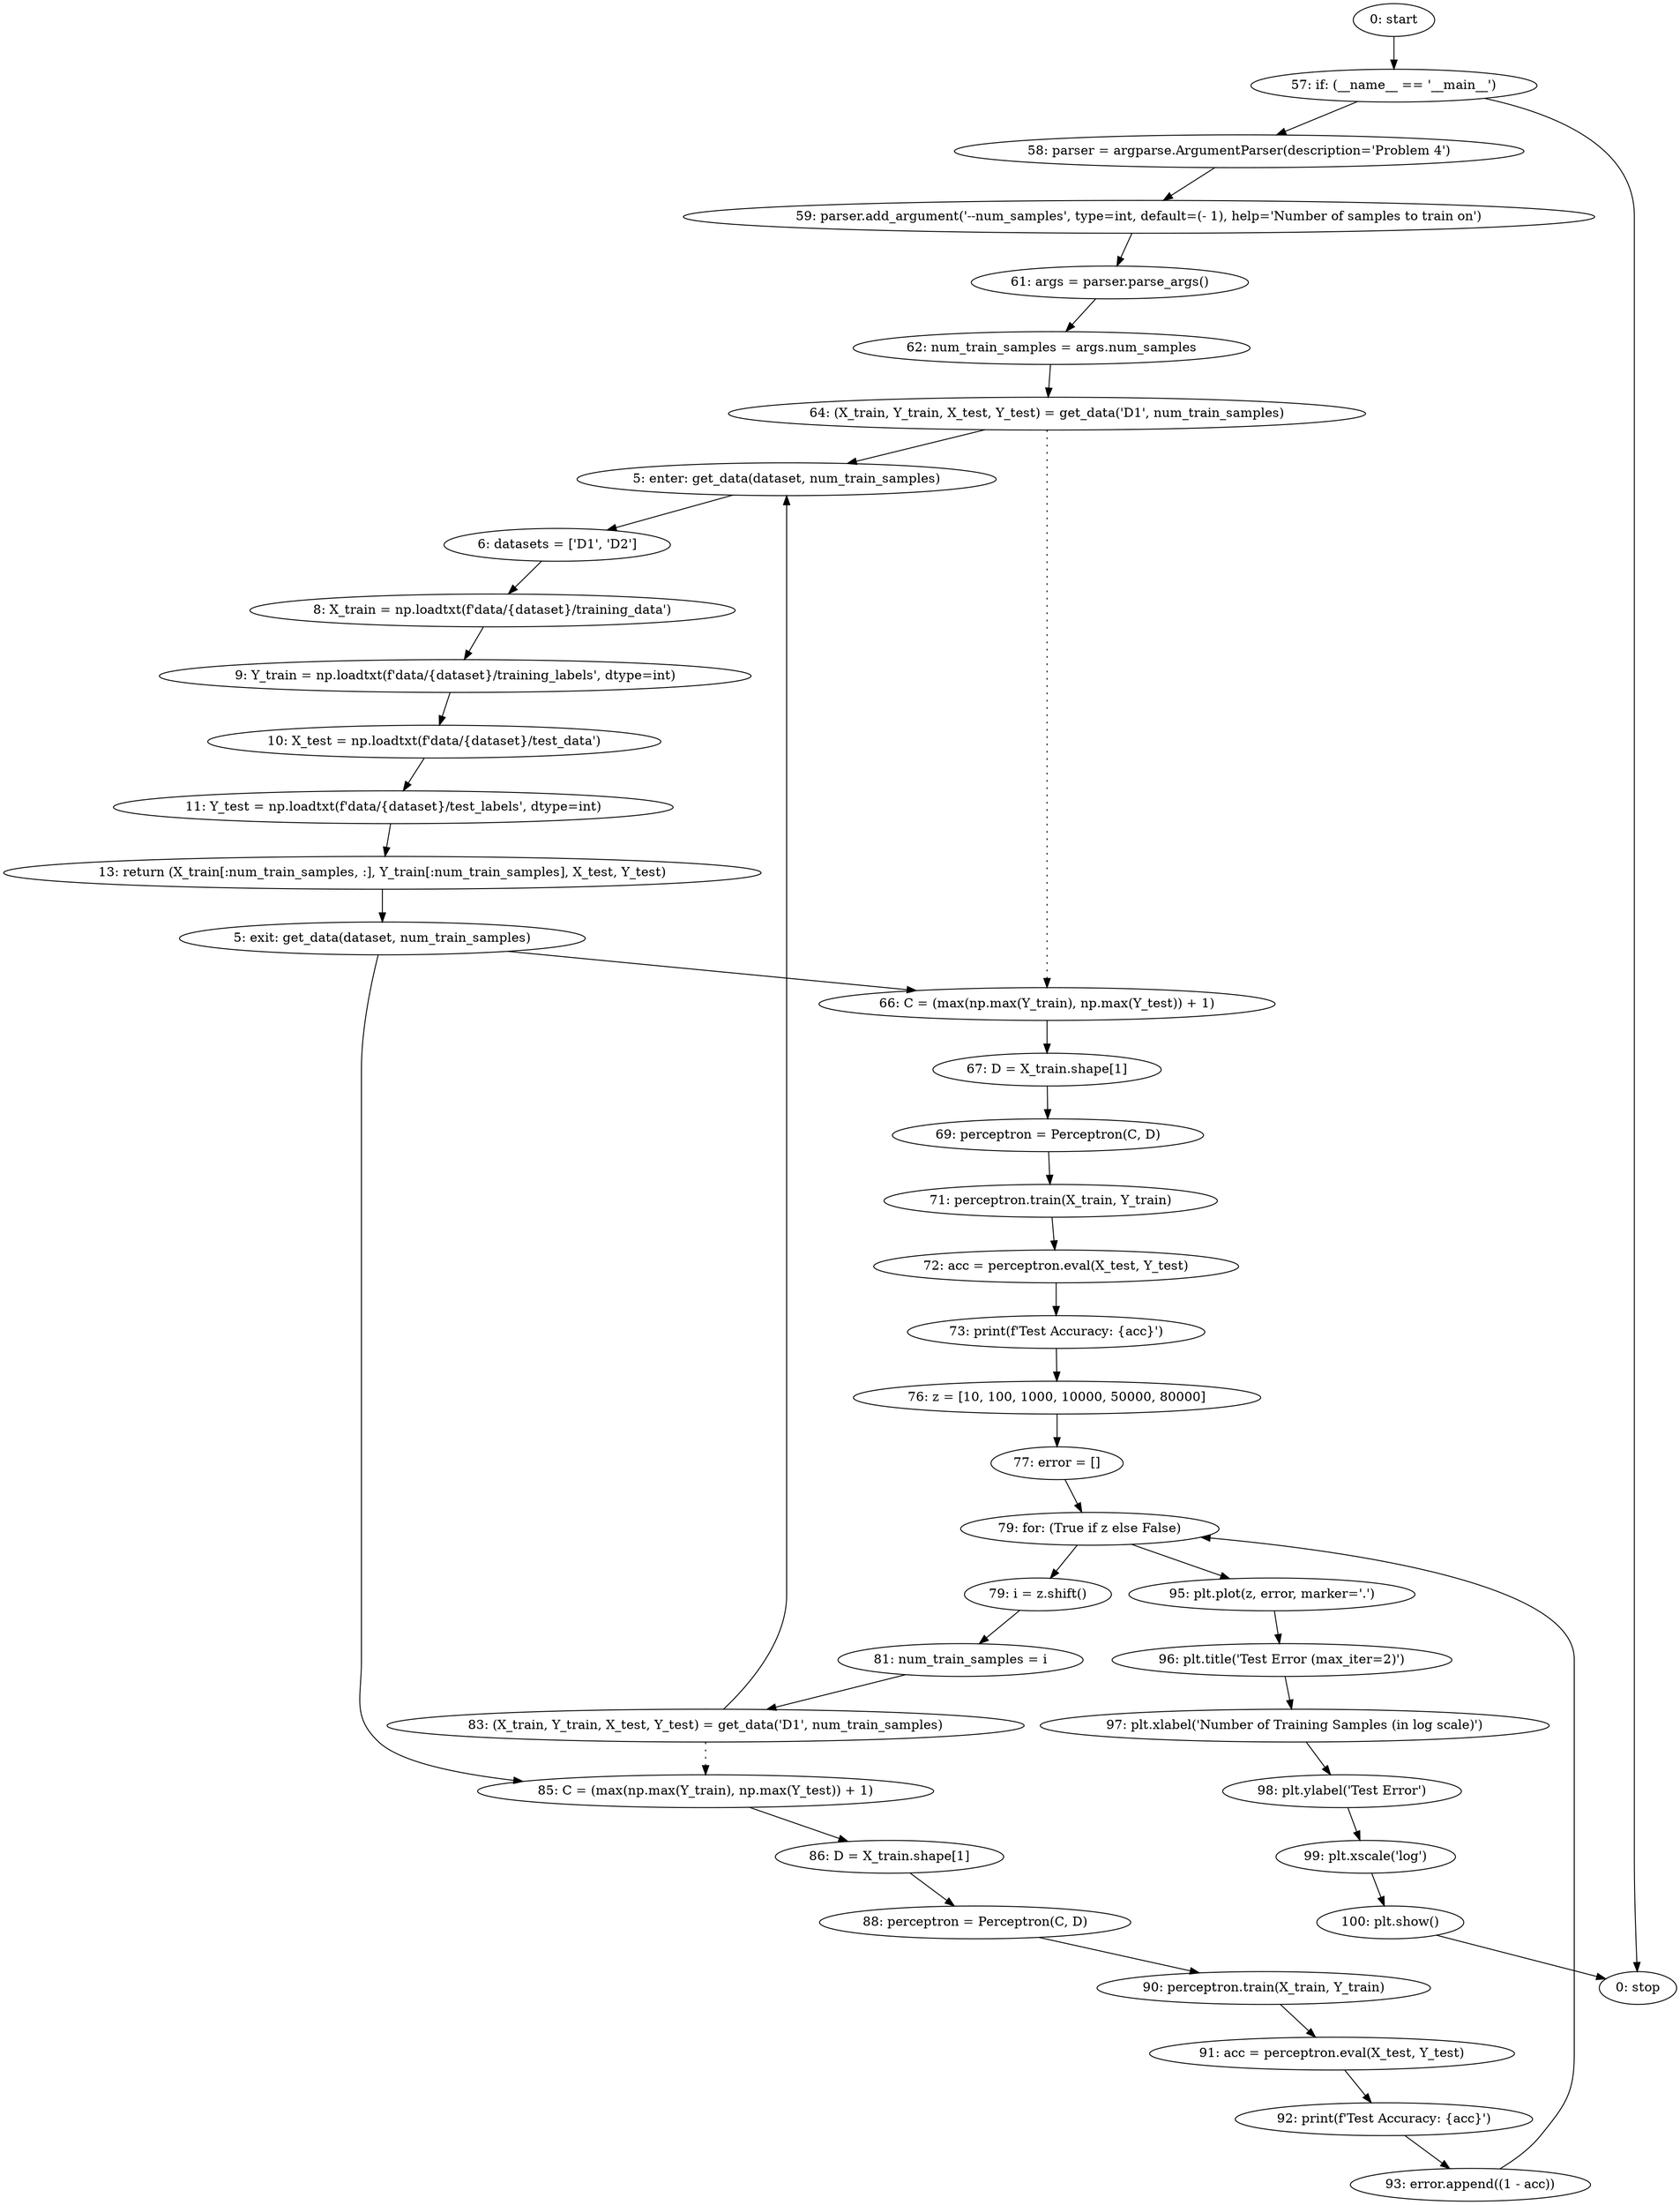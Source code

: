 strict digraph "" {
	node [label="\N"];
	0	 [label="0: start"];
	9	 [label="57: if: (__name__ == '__main__')"];
	0 -> 9;
	10	 [label="58: parser = argparse.ArgumentParser(description='Problem 4')"];
	9 -> 10;
	40	 [label="0: stop"];
	9 -> 40;
	1	 [label="5: enter: get_data(dataset, num_train_samples)"];
	3	 [label="6: datasets = ['D1', 'D2']"];
	1 -> 3;
	4	 [label="8: X_train = np.loadtxt(f'data/{dataset}/training_data')"];
	3 -> 4;
	14	 [label="64: (X_train, Y_train, X_test, Y_test) = get_data('D1', num_train_samples)"];
	14 -> 1;
	15	 [label="66: C = (max(np.max(Y_train), np.max(Y_test)) + 1)"];
	14 -> 15	 [style=dotted,
		weight=100];
	16	 [label="67: D = X_train.shape[1]"];
	15 -> 16;
	26	 [label="83: (X_train, Y_train, X_test, Y_test) = get_data('D1', num_train_samples)"];
	26 -> 1;
	27	 [label="85: C = (max(np.max(Y_train), np.max(Y_test)) + 1)"];
	26 -> 27	 [style=dotted,
		weight=100];
	28	 [label="86: D = X_train.shape[1]"];
	27 -> 28;
	2	 [label="5: exit: get_data(dataset, num_train_samples)"];
	2 -> 15;
	2 -> 27;
	8	 [label="13: return (X_train[:num_train_samples, :], Y_train[:num_train_samples], X_test, Y_test)"];
	8 -> 2;
	5	 [label="9: Y_train = np.loadtxt(f'data/{dataset}/training_labels', dtype=int)"];
	4 -> 5;
	6	 [label="10: X_test = np.loadtxt(f'data/{dataset}/test_data')"];
	5 -> 6;
	7	 [label="11: Y_test = np.loadtxt(f'data/{dataset}/test_labels', dtype=int)"];
	6 -> 7;
	7 -> 8;
	11	 [label="59: parser.add_argument('--num_samples', type=int, default=(- 1), help='Number of samples to train on')"];
	10 -> 11;
	12	 [label="61: args = parser.parse_args()"];
	11 -> 12;
	13	 [label="62: num_train_samples = args.num_samples"];
	12 -> 13;
	13 -> 14;
	17	 [label="69: perceptron = Perceptron(C, D)"];
	16 -> 17;
	18	 [label="71: perceptron.train(X_train, Y_train)"];
	17 -> 18;
	19	 [label="72: acc = perceptron.eval(X_test, Y_test)"];
	18 -> 19;
	20	 [label="73: print(f'Test Accuracy: {acc}')"];
	19 -> 20;
	21	 [label="76: z = [10, 100, 1000, 10000, 50000, 80000]"];
	20 -> 21;
	22	 [label="77: error = []"];
	21 -> 22;
	23	 [label="79: for: (True if z else False)"];
	22 -> 23;
	24	 [label="79: i = z.shift()"];
	23 -> 24;
	34	 [label="95: plt.plot(z, error, marker='.')"];
	23 -> 34;
	25	 [label="81: num_train_samples = i"];
	24 -> 25;
	35	 [label="96: plt.title('Test Error (max_iter=2)')"];
	34 -> 35;
	33	 [label="93: error.append((1 - acc))"];
	33 -> 23;
	25 -> 26;
	29	 [label="88: perceptron = Perceptron(C, D)"];
	28 -> 29;
	30	 [label="90: perceptron.train(X_train, Y_train)"];
	29 -> 30;
	31	 [label="91: acc = perceptron.eval(X_test, Y_test)"];
	30 -> 31;
	32	 [label="92: print(f'Test Accuracy: {acc}')"];
	31 -> 32;
	32 -> 33;
	36	 [label="97: plt.xlabel('Number of Training Samples (in log scale)')"];
	35 -> 36;
	37	 [label="98: plt.ylabel('Test Error')"];
	36 -> 37;
	38	 [label="99: plt.xscale('log')"];
	37 -> 38;
	39	 [label="100: plt.show()"];
	38 -> 39;
	39 -> 40;
}

